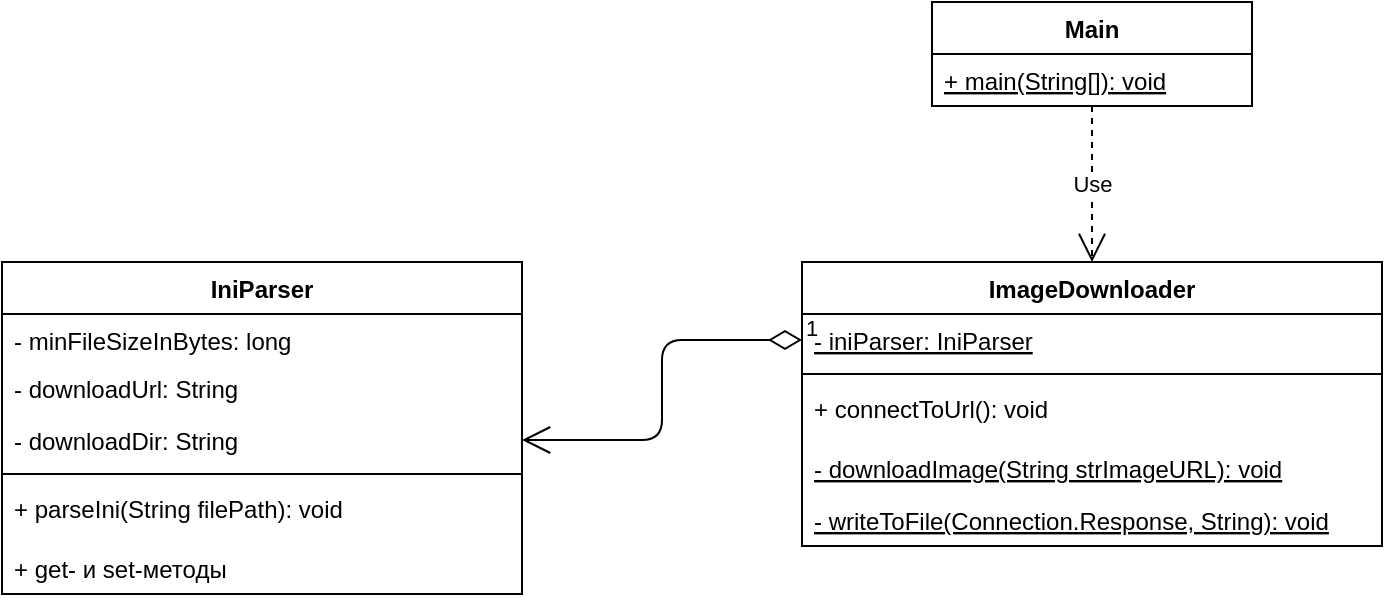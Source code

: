 <mxfile version="14.2.9" type="device" pages="2"><diagram id="ndrnmKNK6UqxvAqb3qql" name="Class diagram"><mxGraphModel dx="1022" dy="869" grid="1" gridSize="10" guides="1" tooltips="1" connect="1" arrows="1" fold="1" page="1" pageScale="1" pageWidth="827" pageHeight="1169" math="0" shadow="0"><root><mxCell id="0"/><mxCell id="1" parent="0"/><mxCell id="l22z6XDfyzO0-OTU2LQo-1" value="IniParser" style="swimlane;fontStyle=1;align=center;verticalAlign=top;childLayout=stackLayout;horizontal=1;startSize=26;horizontalStack=0;resizeParent=1;resizeParentMax=0;resizeLast=0;collapsible=1;marginBottom=0;" vertex="1" parent="1"><mxGeometry x="40" y="230" width="260" height="166" as="geometry"><mxRectangle x="60" y="350" width="100" height="26" as="alternateBounds"/></mxGeometry></mxCell><mxCell id="l22z6XDfyzO0-OTU2LQo-2" value="- minFileSizeInBytes: long&#10;" style="text;strokeColor=none;fillColor=none;align=left;verticalAlign=top;spacingLeft=4;spacingRight=4;overflow=hidden;rotatable=0;points=[[0,0.5],[1,0.5]];portConstraint=eastwest;" vertex="1" parent="l22z6XDfyzO0-OTU2LQo-1"><mxGeometry y="26" width="260" height="24" as="geometry"/></mxCell><mxCell id="l22z6XDfyzO0-OTU2LQo-14" value="- downloadUrl: String" style="text;strokeColor=none;fillColor=none;align=left;verticalAlign=top;spacingLeft=4;spacingRight=4;overflow=hidden;rotatable=0;points=[[0,0.5],[1,0.5]];portConstraint=eastwest;" vertex="1" parent="l22z6XDfyzO0-OTU2LQo-1"><mxGeometry y="50" width="260" height="26" as="geometry"/></mxCell><mxCell id="l22z6XDfyzO0-OTU2LQo-15" value="- downloadDir: String" style="text;strokeColor=none;fillColor=none;align=left;verticalAlign=top;spacingLeft=4;spacingRight=4;overflow=hidden;rotatable=0;points=[[0,0.5],[1,0.5]];portConstraint=eastwest;" vertex="1" parent="l22z6XDfyzO0-OTU2LQo-1"><mxGeometry y="76" width="260" height="26" as="geometry"/></mxCell><mxCell id="l22z6XDfyzO0-OTU2LQo-3" value="" style="line;strokeWidth=1;fillColor=none;align=left;verticalAlign=middle;spacingTop=-1;spacingLeft=3;spacingRight=3;rotatable=0;labelPosition=right;points=[];portConstraint=eastwest;" vertex="1" parent="l22z6XDfyzO0-OTU2LQo-1"><mxGeometry y="102" width="260" height="8" as="geometry"/></mxCell><mxCell id="l22z6XDfyzO0-OTU2LQo-4" value="+ parseIni(String filePath): void" style="text;strokeColor=none;fillColor=none;align=left;verticalAlign=top;spacingLeft=4;spacingRight=4;overflow=hidden;rotatable=0;points=[[0,0.5],[1,0.5]];portConstraint=eastwest;" vertex="1" parent="l22z6XDfyzO0-OTU2LQo-1"><mxGeometry y="110" width="260" height="30" as="geometry"/></mxCell><mxCell id="l22z6XDfyzO0-OTU2LQo-16" value="+ get- и set-методы" style="text;strokeColor=none;fillColor=none;align=left;verticalAlign=top;spacingLeft=4;spacingRight=4;overflow=hidden;rotatable=0;points=[[0,0.5],[1,0.5]];portConstraint=eastwest;" vertex="1" parent="l22z6XDfyzO0-OTU2LQo-1"><mxGeometry y="140" width="260" height="26" as="geometry"/></mxCell><mxCell id="l22z6XDfyzO0-OTU2LQo-5" value="ImageDownloader" style="swimlane;fontStyle=1;align=center;verticalAlign=top;childLayout=stackLayout;horizontal=1;startSize=26;horizontalStack=0;resizeParent=1;resizeParentMax=0;resizeLast=0;collapsible=1;marginBottom=0;" vertex="1" parent="1"><mxGeometry x="440" y="230" width="290" height="142" as="geometry"/></mxCell><mxCell id="l22z6XDfyzO0-OTU2LQo-6" value="- iniParser: IniParser" style="text;strokeColor=none;fillColor=none;align=left;verticalAlign=top;spacingLeft=4;spacingRight=4;overflow=hidden;rotatable=0;points=[[0,0.5],[1,0.5]];portConstraint=eastwest;fontStyle=4" vertex="1" parent="l22z6XDfyzO0-OTU2LQo-5"><mxGeometry y="26" width="290" height="26" as="geometry"/></mxCell><mxCell id="l22z6XDfyzO0-OTU2LQo-7" value="" style="line;strokeWidth=1;fillColor=none;align=left;verticalAlign=middle;spacingTop=-1;spacingLeft=3;spacingRight=3;rotatable=0;labelPosition=right;points=[];portConstraint=eastwest;" vertex="1" parent="l22z6XDfyzO0-OTU2LQo-5"><mxGeometry y="52" width="290" height="8" as="geometry"/></mxCell><mxCell id="l22z6XDfyzO0-OTU2LQo-8" value="+ connectToUrl(): void" style="text;strokeColor=none;fillColor=none;align=left;verticalAlign=top;spacingLeft=4;spacingRight=4;overflow=hidden;rotatable=0;points=[[0,0.5],[1,0.5]];portConstraint=eastwest;" vertex="1" parent="l22z6XDfyzO0-OTU2LQo-5"><mxGeometry y="60" width="290" height="30" as="geometry"/></mxCell><mxCell id="l22z6XDfyzO0-OTU2LQo-17" value="- downloadImage(String strImageURL): void" style="text;strokeColor=none;fillColor=none;align=left;verticalAlign=top;spacingLeft=4;spacingRight=4;overflow=hidden;rotatable=0;points=[[0,0.5],[1,0.5]];portConstraint=eastwest;fontStyle=4" vertex="1" parent="l22z6XDfyzO0-OTU2LQo-5"><mxGeometry y="90" width="290" height="26" as="geometry"/></mxCell><mxCell id="l22z6XDfyzO0-OTU2LQo-18" value="- writeToFile(Connection.Response, String): void" style="text;strokeColor=none;fillColor=none;align=left;verticalAlign=top;spacingLeft=4;spacingRight=4;overflow=hidden;rotatable=0;points=[[0,0.5],[1,0.5]];portConstraint=eastwest;fontStyle=4" vertex="1" parent="l22z6XDfyzO0-OTU2LQo-5"><mxGeometry y="116" width="290" height="26" as="geometry"/></mxCell><mxCell id="l22z6XDfyzO0-OTU2LQo-9" value="Main" style="swimlane;fontStyle=1;align=center;verticalAlign=top;childLayout=stackLayout;horizontal=1;startSize=26;horizontalStack=0;resizeParent=1;resizeParentMax=0;resizeLast=0;collapsible=1;marginBottom=0;" vertex="1" parent="1"><mxGeometry x="505" y="100" width="160" height="52" as="geometry"/></mxCell><mxCell id="l22z6XDfyzO0-OTU2LQo-12" value="+ main(String[]): void" style="text;strokeColor=none;fillColor=none;align=left;verticalAlign=top;spacingLeft=4;spacingRight=4;overflow=hidden;rotatable=0;points=[[0,0.5],[1,0.5]];portConstraint=eastwest;fontStyle=4" vertex="1" parent="l22z6XDfyzO0-OTU2LQo-9"><mxGeometry y="26" width="160" height="26" as="geometry"/></mxCell><mxCell id="l22z6XDfyzO0-OTU2LQo-22" value="Use" style="endArrow=open;endSize=12;dashed=1;html=1;entryX=0.5;entryY=0;entryDx=0;entryDy=0;" edge="1" parent="1" source="l22z6XDfyzO0-OTU2LQo-12" target="l22z6XDfyzO0-OTU2LQo-5"><mxGeometry width="160" relative="1" as="geometry"><mxPoint x="230" y="380" as="sourcePoint"/><mxPoint x="390" y="380" as="targetPoint"/></mxGeometry></mxCell><mxCell id="l22z6XDfyzO0-OTU2LQo-26" value="1" style="endArrow=open;html=1;endSize=12;startArrow=diamondThin;startSize=14;startFill=0;edgeStyle=orthogonalEdgeStyle;align=left;verticalAlign=bottom;exitX=0;exitY=0.5;exitDx=0;exitDy=0;entryX=1;entryY=0.5;entryDx=0;entryDy=0;" edge="1" parent="1" source="l22z6XDfyzO0-OTU2LQo-6" target="l22z6XDfyzO0-OTU2LQo-15"><mxGeometry x="-1" y="3" relative="1" as="geometry"><mxPoint x="230" y="380" as="sourcePoint"/><mxPoint x="390" y="380" as="targetPoint"/></mxGeometry></mxCell></root></mxGraphModel></diagram><diagram id="6FhOdcnq9LJAAMBr-A7P" name="Component diagram"><mxGraphModel dx="1442" dy="2396" grid="1" gridSize="10" guides="1" tooltips="1" connect="1" arrows="1" fold="1" page="1" pageScale="1" pageWidth="827" pageHeight="1169" math="0" shadow="0"><root><mxCell id="9A-VkTCinC2Md5gMMtgE-0"/><mxCell id="9A-VkTCinC2Md5gMMtgE-1" parent="9A-VkTCinC2Md5gMMtgE-0"/><mxCell id="XGIjS4xmNB07wlvg4shA-0" value="ImageDonwloader" style="html=1;dropTarget=0;" vertex="1" parent="9A-VkTCinC2Md5gMMtgE-1"><mxGeometry x="180" y="-770" width="180" height="90" as="geometry"/></mxCell><mxCell id="XGIjS4xmNB07wlvg4shA-1" value="" style="shape=module;jettyWidth=8;jettyHeight=4;" vertex="1" parent="XGIjS4xmNB07wlvg4shA-0"><mxGeometry x="1" width="20" height="20" relative="1" as="geometry"><mxPoint x="-27" y="7" as="offset"/></mxGeometry></mxCell><mxCell id="XGIjS4xmNB07wlvg4shA-6" value="jsoup" style="html=1;dropTarget=0;" vertex="1" parent="9A-VkTCinC2Md5gMMtgE-1"><mxGeometry x="180" y="-610" width="180" height="90" as="geometry"/></mxCell><mxCell id="XGIjS4xmNB07wlvg4shA-7" value="" style="shape=module;jettyWidth=8;jettyHeight=4;" vertex="1" parent="XGIjS4xmNB07wlvg4shA-6"><mxGeometry x="1" width="20" height="20" relative="1" as="geometry"><mxPoint x="-27" y="7" as="offset"/></mxGeometry></mxCell><mxCell id="XGIjS4xmNB07wlvg4shA-8" value="ini4j" style="html=1;dropTarget=0;" vertex="1" parent="9A-VkTCinC2Md5gMMtgE-1"><mxGeometry x="580" y="-610" width="180" height="90" as="geometry"/></mxCell><mxCell id="XGIjS4xmNB07wlvg4shA-9" value="" style="shape=module;jettyWidth=8;jettyHeight=4;" vertex="1" parent="XGIjS4xmNB07wlvg4shA-8"><mxGeometry x="1" width="20" height="20" relative="1" as="geometry"><mxPoint x="-27" y="7" as="offset"/></mxGeometry></mxCell><mxCell id="XGIjS4xmNB07wlvg4shA-10" value="Use" style="endArrow=open;endSize=12;dashed=1;html=1;exitX=0.5;exitY=1;exitDx=0;exitDy=0;entryX=0.5;entryY=0;entryDx=0;entryDy=0;" edge="1" parent="9A-VkTCinC2Md5gMMtgE-1" source="XGIjS4xmNB07wlvg4shA-0" target="XGIjS4xmNB07wlvg4shA-6"><mxGeometry width="160" relative="1" as="geometry"><mxPoint x="350" y="-650" as="sourcePoint"/><mxPoint x="510" y="-650" as="targetPoint"/></mxGeometry></mxCell><mxCell id="XGIjS4xmNB07wlvg4shA-11" value="Use" style="endArrow=open;endSize=12;dashed=1;html=1;exitX=0.5;exitY=1;exitDx=0;exitDy=0;entryX=0.5;entryY=0;entryDx=0;entryDy=0;" edge="1" parent="9A-VkTCinC2Md5gMMtgE-1" source="XGIjS4xmNB07wlvg4shA-12" target="XGIjS4xmNB07wlvg4shA-8"><mxGeometry width="160" relative="1" as="geometry"><mxPoint x="450" y="-650" as="sourcePoint"/><mxPoint x="610" y="-650" as="targetPoint"/></mxGeometry></mxCell><mxCell id="XGIjS4xmNB07wlvg4shA-12" value="IniParser" style="html=1;dropTarget=0;" vertex="1" parent="9A-VkTCinC2Md5gMMtgE-1"><mxGeometry x="580" y="-770" width="180" height="90" as="geometry"/></mxCell><mxCell id="XGIjS4xmNB07wlvg4shA-13" value="" style="shape=module;jettyWidth=8;jettyHeight=4;" vertex="1" parent="XGIjS4xmNB07wlvg4shA-12"><mxGeometry x="1" width="20" height="20" relative="1" as="geometry"><mxPoint x="-27" y="7" as="offset"/></mxGeometry></mxCell><mxCell id="XGIjS4xmNB07wlvg4shA-14" value="settings.ini" style="html=1;dropTarget=0;" vertex="1" parent="9A-VkTCinC2Md5gMMtgE-1"><mxGeometry x="610" y="-940" width="120" height="70" as="geometry"/></mxCell><mxCell id="XGIjS4xmNB07wlvg4shA-15" value="" style="shape=module;jettyWidth=8;jettyHeight=4;" vertex="1" parent="XGIjS4xmNB07wlvg4shA-14"><mxGeometry x="1" width="20" height="20" relative="1" as="geometry"><mxPoint x="-27" y="7" as="offset"/></mxGeometry></mxCell><mxCell id="XGIjS4xmNB07wlvg4shA-28" value="" style="rounded=0;orthogonalLoop=1;jettySize=auto;html=1;endArrow=none;endFill=0;exitX=0;exitY=0.5;exitDx=0;exitDy=0;" edge="1" target="XGIjS4xmNB07wlvg4shA-30" parent="9A-VkTCinC2Md5gMMtgE-1" source="XGIjS4xmNB07wlvg4shA-12"><mxGeometry relative="1" as="geometry"><mxPoint x="440" y="-715" as="sourcePoint"/></mxGeometry></mxCell><mxCell id="XGIjS4xmNB07wlvg4shA-29" value="" style="rounded=0;orthogonalLoop=1;jettySize=auto;html=1;endArrow=halfCircle;endFill=0;entryX=0.5;entryY=0.5;entryDx=0;entryDy=0;endSize=6;strokeWidth=1;exitX=1;exitY=0.5;exitDx=0;exitDy=0;" edge="1" target="XGIjS4xmNB07wlvg4shA-30" parent="9A-VkTCinC2Md5gMMtgE-1" source="XGIjS4xmNB07wlvg4shA-0"><mxGeometry relative="1" as="geometry"><mxPoint x="480" y="-715" as="sourcePoint"/></mxGeometry></mxCell><mxCell id="XGIjS4xmNB07wlvg4shA-31" value="Ini details" style="edgeLabel;html=1;align=center;verticalAlign=middle;resizable=0;points=[];" vertex="1" connectable="0" parent="XGIjS4xmNB07wlvg4shA-29"><mxGeometry x="0.863" y="-3" relative="1" as="geometry"><mxPoint x="2.09" y="12" as="offset"/></mxGeometry></mxCell><mxCell id="XGIjS4xmNB07wlvg4shA-30" value="" style="ellipse;whiteSpace=wrap;html=1;fontFamily=Helvetica;fontSize=12;fontColor=#000000;align=center;strokeColor=#000000;fillColor=#ffffff;points=[];aspect=fixed;resizable=0;" vertex="1" parent="9A-VkTCinC2Md5gMMtgE-1"><mxGeometry x="460" y="-730" width="10" height="10" as="geometry"/></mxCell><mxCell id="XGIjS4xmNB07wlvg4shA-32" value="Use" style="endArrow=open;endSize=12;dashed=1;html=1;entryX=0.5;entryY=1;entryDx=0;entryDy=0;exitX=0.5;exitY=0;exitDx=0;exitDy=0;" edge="1" parent="9A-VkTCinC2Md5gMMtgE-1" source="XGIjS4xmNB07wlvg4shA-12" target="XGIjS4xmNB07wlvg4shA-14"><mxGeometry width="160" relative="1" as="geometry"><mxPoint x="580" y="-810" as="sourcePoint"/><mxPoint x="740" y="-810" as="targetPoint"/></mxGeometry></mxCell></root></mxGraphModel></diagram></mxfile>